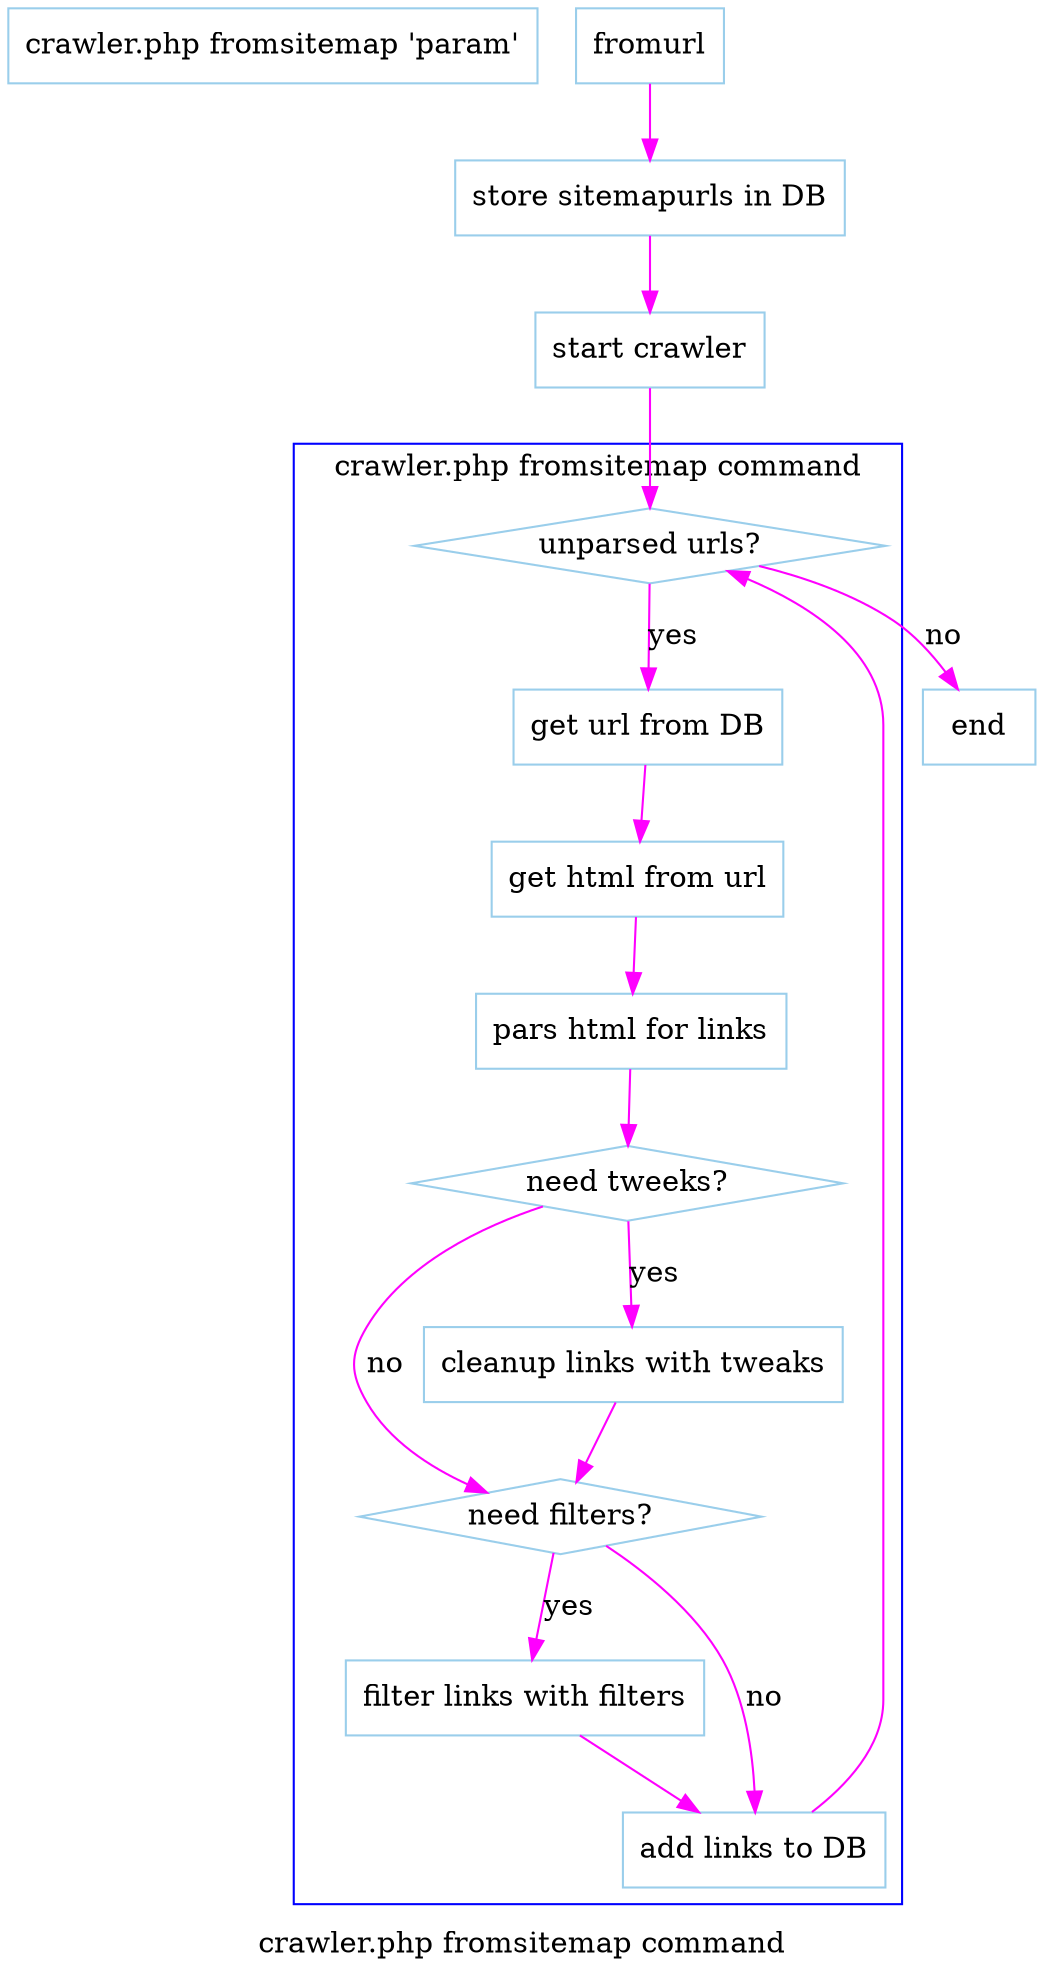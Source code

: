 digraph G{
lableloc = "t"
label="crawler.php fromsitemap command"
node [shape=box color="#9ACEEB"]
edge [color="#FF00FF"]
fromsitemap [label = "crawler.php fromsitemap 'param'"]
store [label = "store sitemapurls in DB"]
crawler [label="start crawler"]
unparsedurls [label="unparsed urls?" shape="diamond"]
geturltoworkon [label = "get url from DB"]
gethtml [label = "get html from url"]
parseforlinks [label ="pars html for links"]
hastweaks [label ="need tweeks?" shape="diamond"]
hasfilters [label = "need filters?" shape ="diamond"]
tweaks [label="cleanup links with tweaks"]
filters [label="filter links with filters"]
add [label ="add links to DB"]
end [label ="end"]
fromurl -> store
store -> crawler
crawler -> unparsedurls

subgraph cluster0 {
	color= blue;
unparsedurls ->geturltoworkon [label ="yes"]
geturltoworkon -> gethtml
gethtml->parseforlinks
parseforlinks ->hastweaks 
hastweaks -> hasfilters [label="no"]
hastweaks ->tweaks [label="yes"]
hasfilters ->add [label="no"]
hasfilters -> filters [label = "yes"]
tweaks ->hasfilters
filters ->add
add->unparsedurls
}

unparsedurls ->end [label="no"]
}
